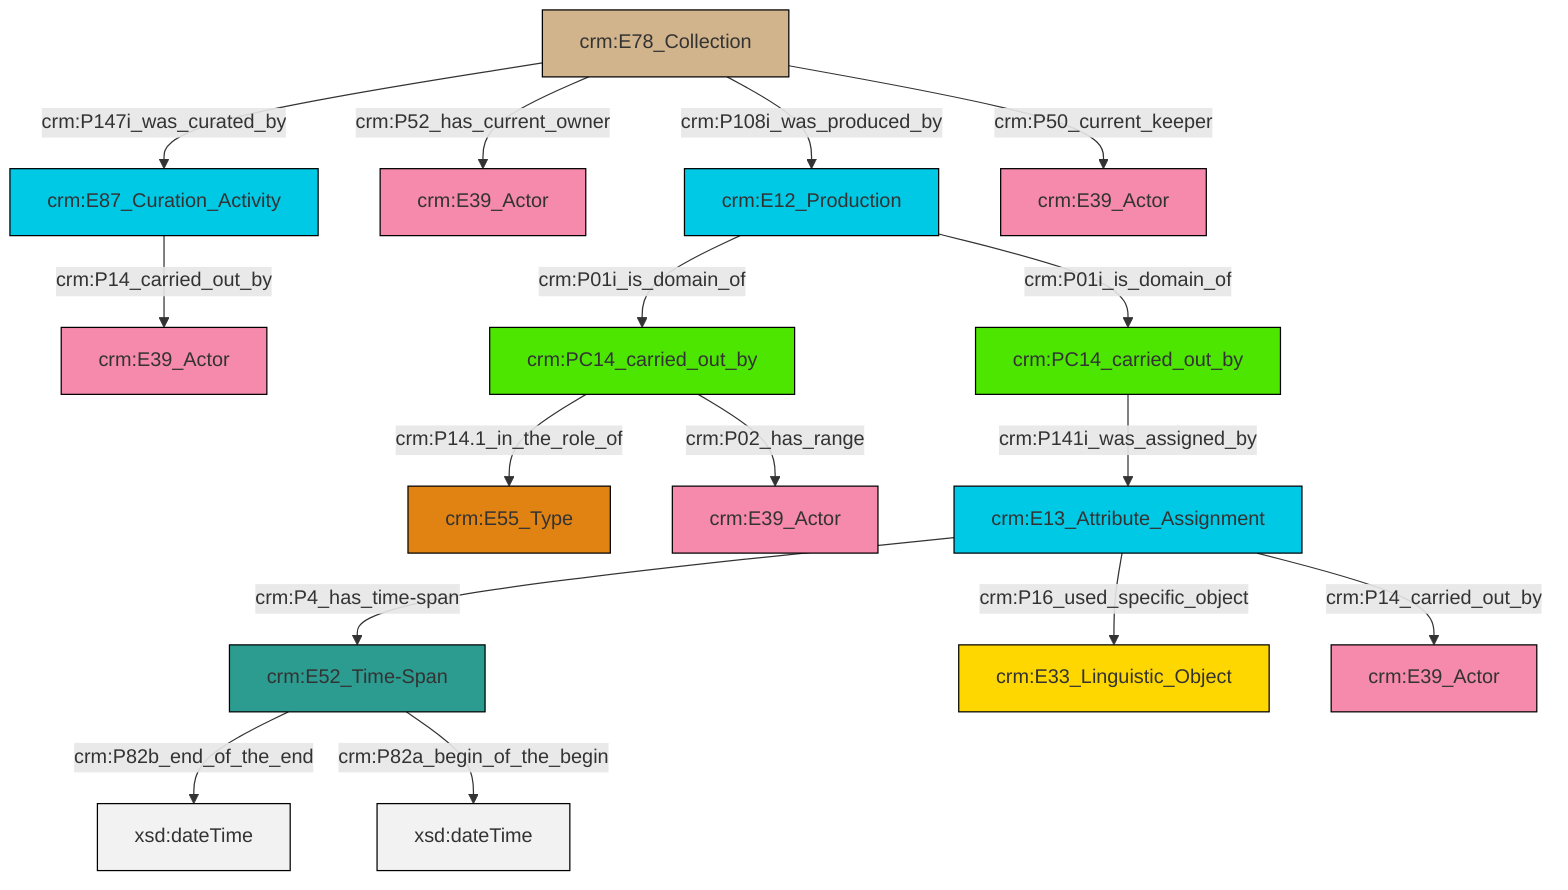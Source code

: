 graph TD
classDef Literal fill:#f2f2f2,stroke:#000000;
classDef CRM_Entity fill:#FFFFFF,stroke:#000000;
classDef Temporal_Entity fill:#00C9E6, stroke:#000000;
classDef Type fill:#E18312, stroke:#000000;
classDef Time-Span fill:#2C9C91, stroke:#000000;
classDef Appellation fill:#FFEB7F, stroke:#000000;
classDef Place fill:#008836, stroke:#000000;
classDef Persistent_Item fill:#B266B2, stroke:#000000;
classDef Conceptual_Object fill:#FFD700, stroke:#000000;
classDef Physical_Thing fill:#D2B48C, stroke:#000000;
classDef Actor fill:#f58aad, stroke:#000000;
classDef PC_Classes fill:#4ce600, stroke:#000000;
classDef Multi fill:#cccccc,stroke:#000000;

8["crm:E78_Collection"]:::Physical_Thing -->|crm:P147i_was_curated_by| 9["crm:E87_Curation_Activity"]:::Temporal_Entity
9["crm:E87_Curation_Activity"]:::Temporal_Entity -->|crm:P14_carried_out_by| 10["crm:E39_Actor"]:::Actor
13["crm:E12_Production"]:::Temporal_Entity -->|crm:P01i_is_domain_of| 6["crm:PC14_carried_out_by"]:::PC_Classes
21["crm:PC14_carried_out_by"]:::PC_Classes -->|crm:P141i_was_assigned_by| 4["crm:E13_Attribute_Assignment"]:::Temporal_Entity
22["crm:E52_Time-Span"]:::Time-Span -->|crm:P82b_end_of_the_end| 23[xsd:dateTime]:::Literal
6["crm:PC14_carried_out_by"]:::PC_Classes -->|crm:P14.1_in_the_role_of| 11["crm:E55_Type"]:::Type
4["crm:E13_Attribute_Assignment"]:::Temporal_Entity -->|crm:P4_has_time-span| 22["crm:E52_Time-Span"]:::Time-Span
8["crm:E78_Collection"]:::Physical_Thing -->|crm:P52_has_current_owner| 19["crm:E39_Actor"]:::Actor
8["crm:E78_Collection"]:::Physical_Thing -->|crm:P108i_was_produced_by| 13["crm:E12_Production"]:::Temporal_Entity
13["crm:E12_Production"]:::Temporal_Entity -->|crm:P01i_is_domain_of| 21["crm:PC14_carried_out_by"]:::PC_Classes
4["crm:E13_Attribute_Assignment"]:::Temporal_Entity -->|crm:P16_used_specific_object| 17["crm:E33_Linguistic_Object"]:::Conceptual_Object
4["crm:E13_Attribute_Assignment"]:::Temporal_Entity -->|crm:P14_carried_out_by| 14["crm:E39_Actor"]:::Actor
22["crm:E52_Time-Span"]:::Time-Span -->|crm:P82a_begin_of_the_begin| 28[xsd:dateTime]:::Literal
6["crm:PC14_carried_out_by"]:::PC_Classes -->|crm:P02_has_range| 0["crm:E39_Actor"]:::Actor
8["crm:E78_Collection"]:::Physical_Thing -->|crm:P50_current_keeper| 2["crm:E39_Actor"]:::Actor